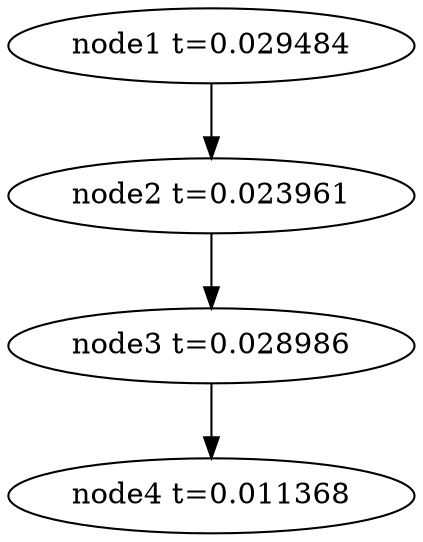 digraph g{
	node4[label="node4 t=0.011368"]
	node3 -> node4
	node3[label="node3 t=0.028986"];
	node2 -> node3
	node2[label="node2 t=0.023961"];
	node1 -> node2
	node1[label="node1 t=0.029484"];
}
